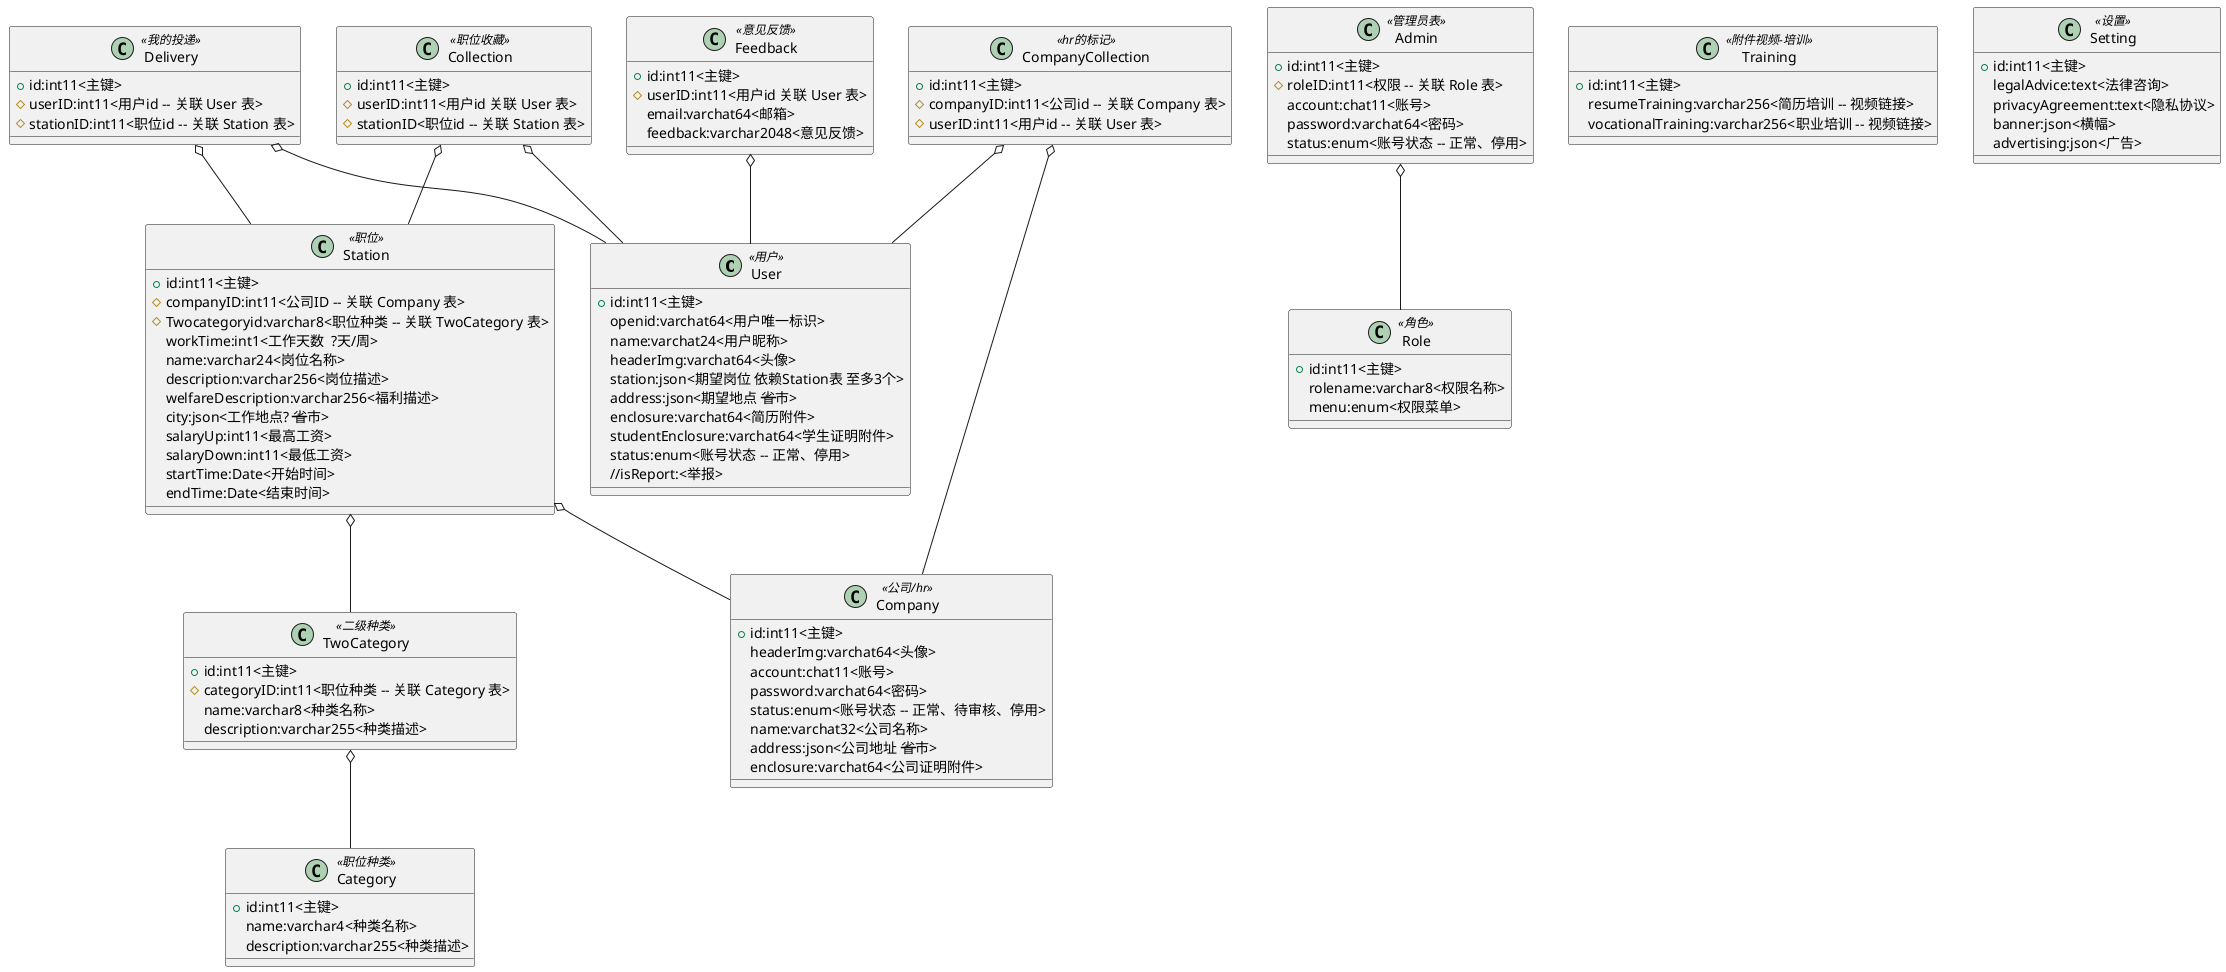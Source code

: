@startuml <Kying>

class User<<用户>>{
   +id:int11<主键>
   openid:varchat64<用户唯一标识>
   name:varchat24<用户昵称>
   headerImg:varchat64<头像>
   station:json<期望岗位 依赖Station表 至多3个>
   address:json<期望地点 --省--市>
   enclosure:varchat64<简历附件>
   studentEnclosure:varchat64<学生证明附件>
   status:enum<账号状态 -- 正常、停用>
   //isReport:<举报>
}

' class school<<学校表>>{
'    +id:int11<主键>
'    name:varchat24<用户昵称>
' }

class Company<<公司/hr>>{
   +id:int11<主键>
   headerImg:varchat64<头像>
   account:chat11<账号>
   password:varchat64<密码>
   status:enum<账号状态 -- 正常、待审核、停用>
   name:varchat32<公司名称>
   address:json<公司地址 --省--市>
   enclosure:varchat64<公司证明附件>
}

class Admin<<管理员表>>{
   +id:int11<主键>
   #roleID:int11<权限 -- 关联 Role 表>
   account:chat11<账号>
   password:varchat64<密码>
   status:enum<账号状态 -- 正常、停用>
}
Admin o-- Role


class Role<<角色>>{
   +id:int11<主键>
   rolename:varchar8<权限名称>
   menu:enum<权限菜单>
}

class Delivery<<我的投递>>{
   +id:int11<主键>
   #userID:int11<用户id -- 关联 User 表>
   #stationID:int11<职位id -- 关联 Station 表>
}
Delivery o-- User
Delivery o-- Station

class Station<<职位>>{
   +id:int11<主键>  
   #companyID:int11<公司ID -- 关联 Company 表>
   #Twocategoryid:varchar8<职位种类 -- 关联 TwoCategory 表>
   workTime:int1<工作天数  ?天/周>
   name:varchar24<岗位名称>
   description:varchar256<岗位描述>
   welfareDescription:varchar256<福利描述>
   city:json<工作地点? --省--市>
   salaryUp:int11<最高工资>
   salaryDown:int11<最低工资>
   startTime:Date<开始时间>
   endTime:Date<结束时间>
}
Station o-- Company
Station o-- TwoCategory

class Category<<职位种类>>{
   +id:int11<主键>
   name:varchar4<种类名称>
   description:varchar255<种类描述> 
}

class TwoCategory<<二级种类>>{
   +id:int11<主键>
   #categoryID:int11<职位种类 -- 关联 Category 表>
   name:varchar8<种类名称>
   description:varchar255<种类描述>
}
TwoCategory o-- Category

class Training<<附件视频-培训>>{
   +id:int11<主键>
   resumeTraining:varchar256<简历培训 -- 视频链接>
   vocationalTraining:varchar256<职业培训 -- 视频链接>
}

class Collection<<职位收藏>>{
   +id:int11<主键>
   #userID:int11<用户id 关联 User 表>
   #stationID<职位id -- 关联 Station 表>
}
Collection o-- User
Collection o-- Station

class CompanyCollection<<hr的标记>>{
   +id:int11<主键>
   #companyID:int11<公司id -- 关联 Company 表>
   #userID:int11<用户id -- 关联 User 表>
}
CompanyCollection o-- Company
CompanyCollection o-- User

class Feedback<<意见反馈>>{
   +id:int11<主键>
   #userID:int11<用户id 关联 User 表>
   email:varchat64<邮箱>
   feedback:varchar2048<意见反馈>
}
Feedback o-- User

class Setting<<设置>>{
   +id:int11<主键>
   legalAdvice:text<法律咨询>
   privacyAgreement:text<隐私协议>
   banner:json<横幅>
   advertising:json<广告>
}

@enduml
